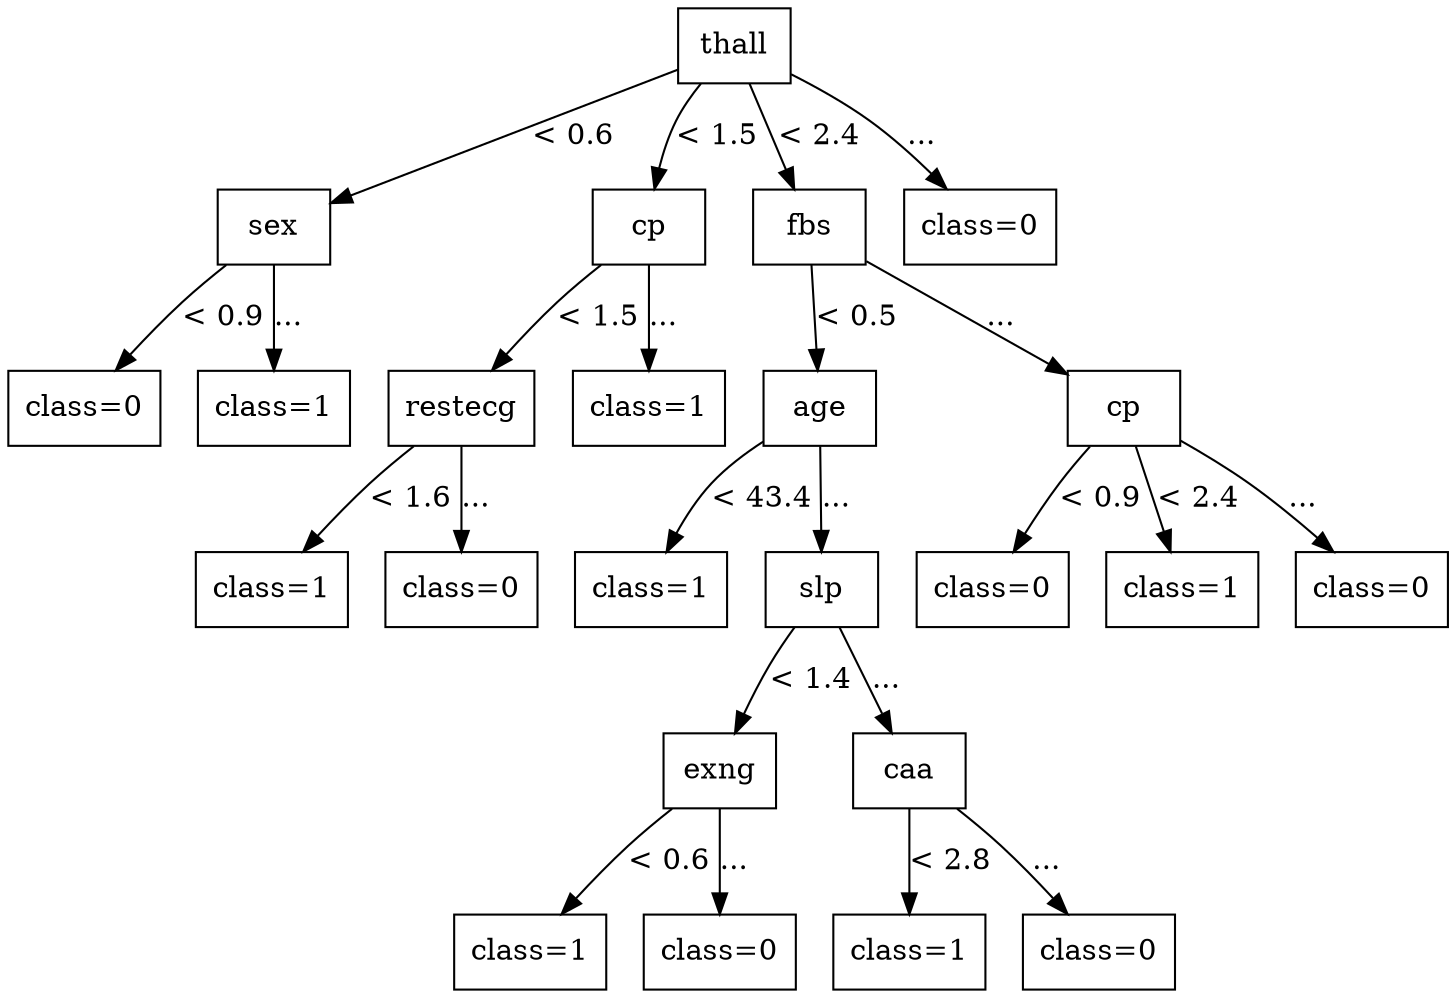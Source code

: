digraph G {
node [shape=box];
node [style=filled, fillcolor=white];

0 [label="thall"];

1 [label="sex"];
4 [label="cp"];
9 [label="fbs"];
23 [label="class=0"];

0 -> 1 [label="< 0.6"];
0 -> 4 [label="< 1.5"];
0 -> 9 [label="< 2.4"];
0 -> 23 [label="..."];

2 [label="class=0"];
3 [label="class=1"];
5 [label="restecg"];
8 [label="class=1"];
10 [label="age"];
19 [label="cp"];

1 -> 2 [label="< 0.9"];
1 -> 3 [label="..."];
4 -> 5 [label="< 1.5"];
4 -> 8 [label="..."];
9 -> 10 [label="< 0.5"];
9 -> 19 [label="..."];

6 [label="class=1"];
7 [label="class=0"];
11 [label="class=1"];
12 [label="slp"];
20 [label="class=0"];
21 [label="class=1"];
22 [label="class=0"];

5 -> 6 [label="< 1.6"];
5 -> 7 [label="..."];
10 -> 11 [label="< 43.4"];
10 -> 12 [label="..."];
19 -> 20 [label="< 0.9"];
19 -> 21 [label="< 2.4"];
19 -> 22 [label="..."];

13 [label="exng"];
16 [label="caa"];

12 -> 13 [label="< 1.4"];
12 -> 16 [label="..."];

14 [label="class=1"];
15 [label="class=0"];
17 [label="class=1"];
18 [label="class=0"];

13 -> 14 [label="< 0.6"];
13 -> 15 [label="..."];
16 -> 17 [label="< 2.8"];
16 -> 18 [label="..."];

}